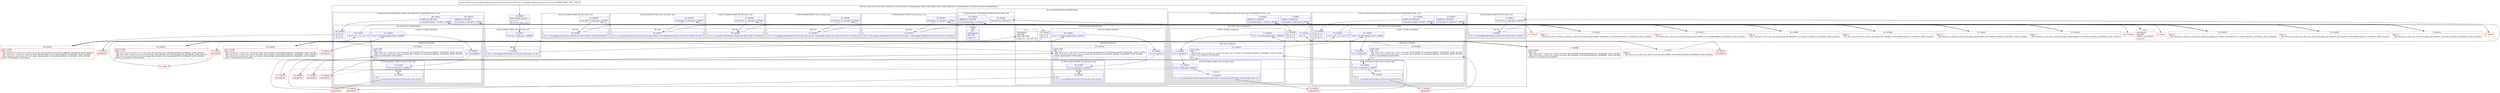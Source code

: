 digraph "CFG forcom.google.android.gms.internal.ads.zzdsi.zzor()I" {
subgraph cluster_Region_20161018 {
label = "R(12:0|(1:2)|(1:5)|(3:10|(3:13|(1:15)(0)|16)|17)|(3:22|(3:25|(1:27)(0)|28)|29)|(1:32)|(1:35)|(1:38)|(1:41)|(1:44)|(3:49|(3:52|(1:54)(0)|55)|56)|(2:(1:83)|(3:61|(3:64|(1:66)(0)|67)|81)))";
node [shape=record,color=blue];
Node_0 [shape=record,label="{0\:\ 0x0000|MTH_ENTER_BLOCK\l|int r1 = 0\lint int r0 = super.zzor()\l}"];
subgraph cluster_IfRegion_1434409640 {
label = "IF [B:1:0x0007] THEN: R(1:2) ELSE: null";
node [shape=record,color=blue];
Node_1 [shape=record,label="{1\:\ 0x0007|if (r6.url != null) goto L_0x0009\l}"];
subgraph cluster_Region_798685350 {
label = "R(1:2)";
node [shape=record,color=blue];
Node_2 [shape=record,label="{2\:\ 0x0009|r0 += com.google.android.gms.internal.ads.zzdro.zzg(1, r6.url)\l}"];
}
}
subgraph cluster_IfRegion_2074091761 {
label = "IF [B:4:0x0013] THEN: R(1:5) ELSE: null";
node [shape=record,color=blue];
Node_4 [shape=record,label="{4\:\ 0x0013|if (r6.zzhrx != null) goto L_0x0015\l}"];
subgraph cluster_Region_2077050294 {
label = "R(1:5)";
node [shape=record,color=blue];
Node_5 [shape=record,label="{5\:\ 0x0015|r0 += com.google.android.gms.internal.ads.zzdro.zzg(2, r6.zzhrx)\l}"];
}
}
subgraph cluster_IfRegion_2030806348 {
label = "IF [B:7:0x001f, B:9:0x0024] THEN: R(3:10|(3:13|(1:15)(0)|16)|17) ELSE: null";
node [shape=record,color=blue];
Node_7 [shape=record,label="{7\:\ 0x001f|ADDED_TO_REGION\l|if (r6.zzhsa != null) goto L_0x0021\l}"];
Node_9 [shape=record,label="{9\:\ 0x0024|ADDED_TO_REGION\l|if (r6.zzhsa.length \> 0) goto L_0x0026\l}"];
subgraph cluster_Region_260072344 {
label = "R(3:10|(3:13|(1:15)(0)|16)|17)";
node [shape=record,color=blue];
Node_10 [shape=record,label="{10\:\ 0x0026|int r2 = r0\lint r0 = 0\l}"];
subgraph cluster_LoopRegion_125703076 {
label = "LOOP:0: (3:13|(1:15)(0)|16)";
node [shape=record,color=blue];
Node_12 [shape=record,label="{12\:\ 0x002b|if (r0 \< r6.zzhsa.length) goto L_0x002d\l}"];
subgraph cluster_Region_2109225594 {
label = "R(3:13|(1:15)(0)|16)";
node [shape=record,color=blue];
Node_13 [shape=record,label="{13\:\ 0x002d|r3 = r6.zzhsa[r0]\l}"];
subgraph cluster_IfRegion_679195641 {
label = "IF [B:14:0x0031] THEN: R(1:15) ELSE: R(0)";
node [shape=record,color=blue];
Node_14 [shape=record,label="{14\:\ 0x0031|if (r3 != null) goto L_0x0033\l}"];
subgraph cluster_Region_1886885887 {
label = "R(1:15)";
node [shape=record,color=blue];
Node_15 [shape=record,label="{15\:\ 0x0033|r2 += com.google.android.gms.internal.ads.zzdro.zzb(4, (com.google.android.gms.internal.ads.zzdrv) r3)\l}"];
}
subgraph cluster_Region_1386658223 {
label = "R(0)";
node [shape=record,color=blue];
}
}
Node_16 [shape=record,label="{16\:\ 0x0039|LOOP_END\lPHI: r2 \l  PHI: (r2v43 int) = (r2v42 int), (r2v44 int) binds: [B:71:0x0039, B:70:0x0039] A[DONT_GENERATE, DONT_INLINE]\lLOOP:0: B:11:0x0028\-\>B:16:0x0039\l|r0++\l}"];
}
}
Node_17 [shape=record,label="{17\:\ 0x003c|r0 = r2\l}"];
}
}
subgraph cluster_IfRegion_1990416242 {
label = "IF [B:19:0x003f, B:21:0x0044] THEN: R(3:22|(3:25|(1:27)(0)|28)|29) ELSE: null";
node [shape=record,color=blue];
Node_19 [shape=record,label="{19\:\ 0x003f|ADDED_TO_REGION\l|if (r6.zzhse != null) goto L_0x0041\l}"];
Node_21 [shape=record,label="{21\:\ 0x0044|ADDED_TO_REGION\l|if (r6.zzhse.length \> 0) goto L_0x0046\l}"];
subgraph cluster_Region_382510753 {
label = "R(3:22|(3:25|(1:27)(0)|28)|29)";
node [shape=record,color=blue];
Node_22 [shape=record,label="{22\:\ 0x0046|int r2 = 0\lint r3 = 0\lint r4 = 0\l}"];
subgraph cluster_LoopRegion_20416817 {
label = "LOOP:1: (3:25|(1:27)(0)|28)";
node [shape=record,color=blue];
Node_24 [shape=record,label="{24\:\ 0x004c|if (r2 \< r6.zzhse.length) goto L_0x004e\l}"];
subgraph cluster_Region_879643654 {
label = "R(3:25|(1:27)(0)|28)";
node [shape=record,color=blue];
Node_25 [shape=record,label="{25\:\ 0x004e|r5 = r6.zzhse[r2]\l}"];
subgraph cluster_IfRegion_1948653205 {
label = "IF [B:26:0x0052] THEN: R(1:27) ELSE: R(0)";
node [shape=record,color=blue];
Node_26 [shape=record,label="{26\:\ 0x0052|if (r5 != null) goto L_0x0054\l}"];
subgraph cluster_Region_2036311994 {
label = "R(1:27)";
node [shape=record,color=blue];
Node_27 [shape=record,label="{27\:\ 0x0054|r4++\lr3 += com.google.android.gms.internal.ads.zzdro.zzgx(r5)\l}"];
}
subgraph cluster_Region_321561215 {
label = "R(0)";
node [shape=record,color=blue];
}
}
Node_28 [shape=record,label="{28\:\ 0x005b|LOOP_END\lPHI: r3 r4 \l  PHI: (r3v16 int) = (r3v15 int), (r3v17 int) binds: [B:74:0x005b, B:73:0x005b] A[DONT_GENERATE, DONT_INLINE]\l  PHI: (r4v11 int) = (r4v10 int), (r4v12 int) binds: [B:74:0x005b, B:73:0x005b] A[DONT_GENERATE, DONT_INLINE]\lLOOP:1: B:23:0x0049\-\>B:28:0x005b\l|r2++\l}"];
}
}
Node_29 [shape=record,label="{29\:\ 0x005e|int r0 = r0 + r3 + (r4 * 1)\l}"];
}
}
subgraph cluster_IfRegion_2136895407 {
label = "IF [B:31:0x0064] THEN: R(1:32) ELSE: null";
node [shape=record,color=blue];
Node_31 [shape=record,label="{31\:\ 0x0064|if (r6.zzhrv != null) goto L_0x0066\l}"];
subgraph cluster_Region_529097032 {
label = "R(1:32)";
node [shape=record,color=blue];
Node_32 [shape=record,label="{32\:\ 0x0066|r0 += com.google.android.gms.internal.ads.zzdro.zzab(10, r6.zzhrv.intValue())\l}"];
}
}
subgraph cluster_IfRegion_1117589364 {
label = "IF [B:34:0x0075] THEN: R(1:35) ELSE: null";
node [shape=record,color=blue];
Node_34 [shape=record,label="{34\:\ 0x0075|if (r6.zzhrz != null) goto L_0x0077\l}"];
subgraph cluster_Region_139431632 {
label = "R(1:35)";
node [shape=record,color=blue];
Node_35 [shape=record,label="{35\:\ 0x0077|r0 += com.google.android.gms.internal.ads.zzdro.zzb(12, (com.google.android.gms.internal.ads.zzdrv) r6.zzhrz)\l}"];
}
}
subgraph cluster_IfRegion_113978124 {
label = "IF [B:37:0x0082] THEN: R(1:38) ELSE: null";
node [shape=record,color=blue];
Node_37 [shape=record,label="{37\:\ 0x0082|if (r6.zzhsb != null) goto L_0x0084\l}"];
subgraph cluster_Region_767988322 {
label = "R(1:38)";
node [shape=record,color=blue];
Node_38 [shape=record,label="{38\:\ 0x0084|r0 += com.google.android.gms.internal.ads.zzdro.zzg(13, r6.zzhsb)\l}"];
}
}
subgraph cluster_IfRegion_1077172464 {
label = "IF [B:40:0x008f] THEN: R(1:41) ELSE: null";
node [shape=record,color=blue];
Node_40 [shape=record,label="{40\:\ 0x008f|if (r6.zzhsc != null) goto L_0x0091\l}"];
subgraph cluster_Region_1300797568 {
label = "R(1:41)";
node [shape=record,color=blue];
Node_41 [shape=record,label="{41\:\ 0x0091|r0 += com.google.android.gms.internal.ads.zzdro.zzb(14, (com.google.android.gms.internal.ads.zzdrv) r6.zzhsc)\l}"];
}
}
subgraph cluster_IfRegion_1276863566 {
label = "IF [B:43:0x009c] THEN: R(1:44) ELSE: null";
node [shape=record,color=blue];
Node_43 [shape=record,label="{43\:\ 0x009c|if (r6.zzhsj != null) goto L_0x009e\l}"];
subgraph cluster_Region_1361628974 {
label = "R(1:44)";
node [shape=record,color=blue];
Node_44 [shape=record,label="{44\:\ 0x009e|r0 += com.google.android.gms.internal.ads.zzdro.zzb(17, (com.google.android.gms.internal.ads.zzdrv) r6.zzhsj)\l}"];
}
}
subgraph cluster_IfRegion_1716986902 {
label = "IF [B:46:0x00a9, B:48:0x00ae] THEN: R(3:49|(3:52|(1:54)(0)|55)|56) ELSE: null";
node [shape=record,color=blue];
Node_46 [shape=record,label="{46\:\ 0x00a9|ADDED_TO_REGION\l|if (r6.zzhsk != null) goto L_0x00ab\l}"];
Node_48 [shape=record,label="{48\:\ 0x00ae|ADDED_TO_REGION\l|if (r6.zzhsk.length \> 0) goto L_0x00b0\l}"];
subgraph cluster_Region_801197503 {
label = "R(3:49|(3:52|(1:54)(0)|55)|56)";
node [shape=record,color=blue];
Node_49 [shape=record,label="{49\:\ 0x00b0|int r2 = 0\lint r3 = 0\lint r4 = 0\l}"];
subgraph cluster_LoopRegion_958128283 {
label = "LOOP:2: (3:52|(1:54)(0)|55)";
node [shape=record,color=blue];
Node_51 [shape=record,label="{51\:\ 0x00b6|if (r2 \< r6.zzhsk.length) goto L_0x00b8\l}"];
subgraph cluster_Region_961945328 {
label = "R(3:52|(1:54)(0)|55)";
node [shape=record,color=blue];
Node_52 [shape=record,label="{52\:\ 0x00b8|r5 = r6.zzhsk[r2]\l}"];
subgraph cluster_IfRegion_1527434384 {
label = "IF [B:53:0x00bc] THEN: R(1:54) ELSE: R(0)";
node [shape=record,color=blue];
Node_53 [shape=record,label="{53\:\ 0x00bc|if (r5 != null) goto L_0x00be\l}"];
subgraph cluster_Region_1624089082 {
label = "R(1:54)";
node [shape=record,color=blue];
Node_54 [shape=record,label="{54\:\ 0x00be|r4++\lr3 += com.google.android.gms.internal.ads.zzdro.zzgx(r5)\l}"];
}
subgraph cluster_Region_1285880491 {
label = "R(0)";
node [shape=record,color=blue];
}
}
Node_55 [shape=record,label="{55\:\ 0x00c5|LOOP_END\lPHI: r3 r4 \l  PHI: (r3v6 int) = (r3v5 int), (r3v7 int) binds: [B:77:0x00c5, B:76:0x00c5] A[DONT_GENERATE, DONT_INLINE]\l  PHI: (r4v7 int) = (r4v6 int), (r4v8 int) binds: [B:77:0x00c5, B:76:0x00c5] A[DONT_GENERATE, DONT_INLINE]\lLOOP:2: B:50:0x00b3\-\>B:55:0x00c5\l|r2++\l}"];
}
}
Node_56 [shape=record,label="{56\:\ 0x00c8|int r0 = r0 + r3 + (r4 * 2)\l}"];
}
}
subgraph cluster_Region_327946429 {
label = "R(2:(1:83)|(3:61|(3:64|(1:66)(0)|67)|81))";
node [shape=record,color=blue];
subgraph cluster_IfRegion_1970615663 {
label = "IF [B:58:0x00ce, B:60:0x00d3] THEN: R(1:83) ELSE: null";
node [shape=record,color=blue];
Node_58 [shape=record,label="{58\:\ 0x00ce|if (r6.zzhsl == null) goto L_?\l}"];
Node_60 [shape=record,label="{60\:\ 0x00d3|ADDED_TO_REGION\l|if (r6.zzhsl.length \<= 0) goto L_?\l}"];
subgraph cluster_Region_1552984666 {
label = "R(1:83)";
node [shape=record,color=blue];
Node_83 [shape=record,label="{83\:\ ?|SYNTHETIC\lRETURN\l|return r0\l}"];
}
}
subgraph cluster_Region_1350602483 {
label = "R(3:61|(3:64|(1:66)(0)|67)|81)";
node [shape=record,color=blue];
Node_61 [shape=record,label="{61\:\ 0x00d5|int r2 = 0\lint r3 = 0\l}"];
subgraph cluster_LoopRegion_2023098653 {
label = "LOOP:3: (3:64|(1:66)(0)|67)";
node [shape=record,color=blue];
Node_63 [shape=record,label="{63\:\ 0x00da|if (r1 \< r6.zzhsl.length) goto L_0x00dc\l}"];
subgraph cluster_Region_1321590142 {
label = "R(3:64|(1:66)(0)|67)";
node [shape=record,color=blue];
Node_64 [shape=record,label="{64\:\ 0x00dc|r4 = r6.zzhsl[r1]\l}"];
subgraph cluster_IfRegion_327996678 {
label = "IF [B:65:0x00e0] THEN: R(1:66) ELSE: R(0)";
node [shape=record,color=blue];
Node_65 [shape=record,label="{65\:\ 0x00e0|if (r4 != null) goto L_0x00e2\l}"];
subgraph cluster_Region_1106350496 {
label = "R(1:66)";
node [shape=record,color=blue];
Node_66 [shape=record,label="{66\:\ 0x00e2|r3++\lr2 += com.google.android.gms.internal.ads.zzdro.zzgx(r4)\l}"];
}
subgraph cluster_Region_1626744370 {
label = "R(0)";
node [shape=record,color=blue];
}
}
Node_67 [shape=record,label="{67\:\ 0x00e9|LOOP_END\lPHI: r2 r3 \l  PHI: (r2v15 int) = (r2v14 int), (r2v16 int) binds: [B:80:0x00e9, B:79:0x00e9] A[DONT_GENERATE, DONT_INLINE]\l  PHI: (r3v2 int) = (r3v1 int), (r3v3 int) binds: [B:80:0x00e9, B:79:0x00e9] A[DONT_GENERATE, DONT_INLINE]\lLOOP:3: B:62:0x00d7\-\>B:67:0x00e9\l|r1++\l}"];
}
}
Node_81 [shape=record,label="{81\:\ ?|SYNTHETIC\lRETURN\lORIG_RETURN\l|return r0 + r2 + (r3 * 2)\l}"];
}
}
}
Node_3 [shape=record,color=red,label="{3\:\ 0x0011|PHI: r0 \l  PHI: (r0v1 int) = (r0v0 int), (r0v27 int) binds: [B:1:0x0007, B:2:0x0009] A[DONT_GENERATE, DONT_INLINE]\l}"];
Node_6 [shape=record,color=red,label="{6\:\ 0x001d|PHI: r0 \l  PHI: (r0v2 int) = (r0v1 int), (r0v26 int) binds: [B:4:0x0013, B:5:0x0015] A[DONT_GENERATE, DONT_INLINE]\l}"];
Node_8 [shape=record,color=red,label="{8\:\ 0x0021}"];
Node_11 [shape=record,color=red,label="{11\:\ 0x0028|LOOP_START\lPHI: r0 r2 \l  PHI: (r0v23 int) = (r0v22 int), (r0v25 int) binds: [B:10:0x0026, B:16:0x0039] A[DONT_GENERATE, DONT_INLINE]\l  PHI: (r2v42 int) = (r2v41 int), (r2v43 int) binds: [B:10:0x0026, B:16:0x0039] A[DONT_GENERATE, DONT_INLINE]\lLOOP:0: B:11:0x0028\-\>B:16:0x0039\l}"];
Node_18 [shape=record,color=red,label="{18\:\ 0x003d|PHI: r0 \l  PHI: (r0v3 int) = (r0v2 int), (r0v2 int), (r0v24 int) binds: [B:7:0x001f, B:9:0x0024, B:17:0x003c] A[DONT_GENERATE, DONT_INLINE]\l}"];
Node_20 [shape=record,color=red,label="{20\:\ 0x0041}"];
Node_23 [shape=record,color=red,label="{23\:\ 0x0049|LOOP_START\lPHI: r2 r3 r4 \l  PHI: (r2v36 int) = (r2v35 int), (r2v38 int) binds: [B:22:0x0046, B:28:0x005b] A[DONT_GENERATE, DONT_INLINE]\l  PHI: (r3v15 int) = (r3v14 int), (r3v16 int) binds: [B:22:0x0046, B:28:0x005b] A[DONT_GENERATE, DONT_INLINE]\l  PHI: (r4v10 int) = (r4v9 int), (r4v11 int) binds: [B:22:0x0046, B:28:0x005b] A[DONT_GENERATE, DONT_INLINE]\lLOOP:1: B:23:0x0049\-\>B:28:0x005b\l}"];
Node_30 [shape=record,color=red,label="{30\:\ 0x0062|PHI: r0 \l  PHI: (r0v4 int) = (r0v3 int), (r0v3 int), (r0v21 int) binds: [B:19:0x003f, B:21:0x0044, B:29:0x005e] A[DONT_GENERATE, DONT_INLINE]\l}"];
Node_33 [shape=record,color=red,label="{33\:\ 0x0073|PHI: r0 \l  PHI: (r0v5 int) = (r0v4 int), (r0v19 int) binds: [B:31:0x0064, B:32:0x0066] A[DONT_GENERATE, DONT_INLINE]\l}"];
Node_36 [shape=record,color=red,label="{36\:\ 0x0080|PHI: r0 \l  PHI: (r0v6 int) = (r0v5 int), (r0v18 int) binds: [B:34:0x0075, B:35:0x0077] A[DONT_GENERATE, DONT_INLINE]\l}"];
Node_39 [shape=record,color=red,label="{39\:\ 0x008d|PHI: r0 \l  PHI: (r0v7 int) = (r0v6 int), (r0v17 int) binds: [B:37:0x0082, B:38:0x0084] A[DONT_GENERATE, DONT_INLINE]\l}"];
Node_42 [shape=record,color=red,label="{42\:\ 0x009a|PHI: r0 \l  PHI: (r0v8 int) = (r0v7 int), (r0v16 int) binds: [B:40:0x008f, B:41:0x0091] A[DONT_GENERATE, DONT_INLINE]\l}"];
Node_45 [shape=record,color=red,label="{45\:\ 0x00a7|PHI: r0 \l  PHI: (r0v9 int) = (r0v8 int), (r0v15 int) binds: [B:43:0x009c, B:44:0x009e] A[DONT_GENERATE, DONT_INLINE]\l}"];
Node_47 [shape=record,color=red,label="{47\:\ 0x00ab}"];
Node_50 [shape=record,color=red,label="{50\:\ 0x00b3|LOOP_START\lPHI: r2 r3 r4 \l  PHI: (r2v20 int) = (r2v19 int), (r2v22 int) binds: [B:49:0x00b0, B:55:0x00c5] A[DONT_GENERATE, DONT_INLINE]\l  PHI: (r3v5 int) = (r3v4 int), (r3v6 int) binds: [B:49:0x00b0, B:55:0x00c5] A[DONT_GENERATE, DONT_INLINE]\l  PHI: (r4v6 int) = (r4v5 int), (r4v7 int) binds: [B:49:0x00b0, B:55:0x00c5] A[DONT_GENERATE, DONT_INLINE]\lLOOP:2: B:50:0x00b3\-\>B:55:0x00c5\l}"];
Node_57 [shape=record,color=red,label="{57\:\ 0x00cc|PHI: r0 \l  PHI: (r0v10 int) = (r0v9 int), (r0v9 int), (r0v14 int) binds: [B:46:0x00a9, B:48:0x00ae, B:56:0x00c8] A[DONT_GENERATE, DONT_INLINE]\l}"];
Node_59 [shape=record,color=red,label="{59\:\ 0x00d0}"];
Node_62 [shape=record,color=red,label="{62\:\ 0x00d7|LOOP_START\lPHI: r1 r2 r3 \l  PHI: (r1v1 int) = (r1v0 int), (r1v3 int) binds: [B:61:0x00d5, B:67:0x00e9] A[DONT_GENERATE, DONT_INLINE]\l  PHI: (r2v14 int) = (r2v13 int), (r2v15 int) binds: [B:61:0x00d5, B:67:0x00e9] A[DONT_GENERATE, DONT_INLINE]\l  PHI: (r3v1 int) = (r3v0 int), (r3v2 int) binds: [B:61:0x00d5, B:67:0x00e9] A[DONT_GENERATE, DONT_INLINE]\lLOOP:3: B:62:0x00d7\-\>B:67:0x00e9\l}"];
Node_68 [shape=record,color=red,label="{68\:\ 0x00ec}"];
Node_69 [shape=record,color=red,label="{69\:\ 0x003c|SYNTHETIC\l}"];
Node_70 [shape=record,color=red,label="{70\:\ 0x0039|SYNTHETIC\l}"];
Node_71 [shape=record,color=red,label="{71\:\ 0x0039|SYNTHETIC\l}"];
Node_72 [shape=record,color=red,label="{72\:\ 0x005e|SYNTHETIC\l}"];
Node_73 [shape=record,color=red,label="{73\:\ 0x005b|SYNTHETIC\l}"];
Node_74 [shape=record,color=red,label="{74\:\ 0x005b|SYNTHETIC\l}"];
Node_75 [shape=record,color=red,label="{75\:\ 0x00c8|SYNTHETIC\l}"];
Node_76 [shape=record,color=red,label="{76\:\ 0x00c5|SYNTHETIC\l}"];
Node_77 [shape=record,color=red,label="{77\:\ 0x00c5|SYNTHETIC\l}"];
Node_78 [shape=record,color=red,label="{78\:\ 0x00ec|SYNTHETIC\l}"];
Node_79 [shape=record,color=red,label="{79\:\ 0x00e9|SYNTHETIC\l}"];
Node_80 [shape=record,color=red,label="{80\:\ 0x00e9|SYNTHETIC\l}"];
Node_82 [shape=record,color=red,label="{82\:\ ?|SYNTHETIC\lRETURN\lADDED_TO_REGION\l|return r0\l}"];
MethodNode[shape=record,label="{protected final int com.google.android.gms.internal.ads.zzdsi.zzor((r6v0 'this' com.google.android.gms.internal.ads.zzdsi A[IMMUTABLE_TYPE, THIS])) }"];
MethodNode -> Node_0;
Node_0 -> Node_1;
Node_1 -> Node_2;
Node_1 -> Node_3[style=dashed];
Node_2 -> Node_3;
Node_4 -> Node_5;
Node_4 -> Node_6[style=dashed];
Node_5 -> Node_6;
Node_7 -> Node_8;
Node_7 -> Node_18[style=dashed];
Node_9 -> Node_10;
Node_9 -> Node_18[style=dashed];
Node_10 -> Node_11;
Node_12 -> Node_13;
Node_12 -> Node_69[style=dashed];
Node_13 -> Node_14;
Node_14 -> Node_15;
Node_14 -> Node_71[style=dashed];
Node_15 -> Node_70;
Node_16 -> Node_11;
Node_17 -> Node_18;
Node_19 -> Node_20;
Node_19 -> Node_30[style=dashed];
Node_21 -> Node_22;
Node_21 -> Node_30[style=dashed];
Node_22 -> Node_23;
Node_24 -> Node_25;
Node_24 -> Node_72[style=dashed];
Node_25 -> Node_26;
Node_26 -> Node_27;
Node_26 -> Node_74[style=dashed];
Node_27 -> Node_73;
Node_28 -> Node_23;
Node_29 -> Node_30;
Node_31 -> Node_32;
Node_31 -> Node_33[style=dashed];
Node_32 -> Node_33;
Node_34 -> Node_35;
Node_34 -> Node_36[style=dashed];
Node_35 -> Node_36;
Node_37 -> Node_38;
Node_37 -> Node_39[style=dashed];
Node_38 -> Node_39;
Node_40 -> Node_41;
Node_40 -> Node_42[style=dashed];
Node_41 -> Node_42;
Node_43 -> Node_44;
Node_43 -> Node_45[style=dashed];
Node_44 -> Node_45;
Node_46 -> Node_47;
Node_46 -> Node_57[style=dashed];
Node_48 -> Node_49;
Node_48 -> Node_57[style=dashed];
Node_49 -> Node_50;
Node_51 -> Node_52;
Node_51 -> Node_75[style=dashed];
Node_52 -> Node_53;
Node_53 -> Node_54;
Node_53 -> Node_77[style=dashed];
Node_54 -> Node_76;
Node_55 -> Node_50;
Node_56 -> Node_57;
Node_58 -> Node_59[style=dashed];
Node_58 -> Node_82;
Node_60 -> Node_61[style=dashed];
Node_60 -> Node_83;
Node_61 -> Node_62;
Node_63 -> Node_64;
Node_63 -> Node_78[style=dashed];
Node_64 -> Node_65;
Node_65 -> Node_66;
Node_65 -> Node_80[style=dashed];
Node_66 -> Node_79;
Node_67 -> Node_62;
Node_3 -> Node_4;
Node_6 -> Node_7;
Node_8 -> Node_9;
Node_11 -> Node_12;
Node_18 -> Node_19;
Node_20 -> Node_21;
Node_23 -> Node_24;
Node_30 -> Node_31;
Node_33 -> Node_34;
Node_36 -> Node_37;
Node_39 -> Node_40;
Node_42 -> Node_43;
Node_45 -> Node_46;
Node_47 -> Node_48;
Node_50 -> Node_51;
Node_57 -> Node_58;
Node_59 -> Node_60;
Node_62 -> Node_63;
Node_68 -> Node_81;
Node_69 -> Node_17;
Node_70 -> Node_16;
Node_71 -> Node_16;
Node_72 -> Node_29;
Node_73 -> Node_28;
Node_74 -> Node_28;
Node_75 -> Node_56;
Node_76 -> Node_55;
Node_77 -> Node_55;
Node_78 -> Node_68;
Node_79 -> Node_67;
Node_80 -> Node_67;
}

